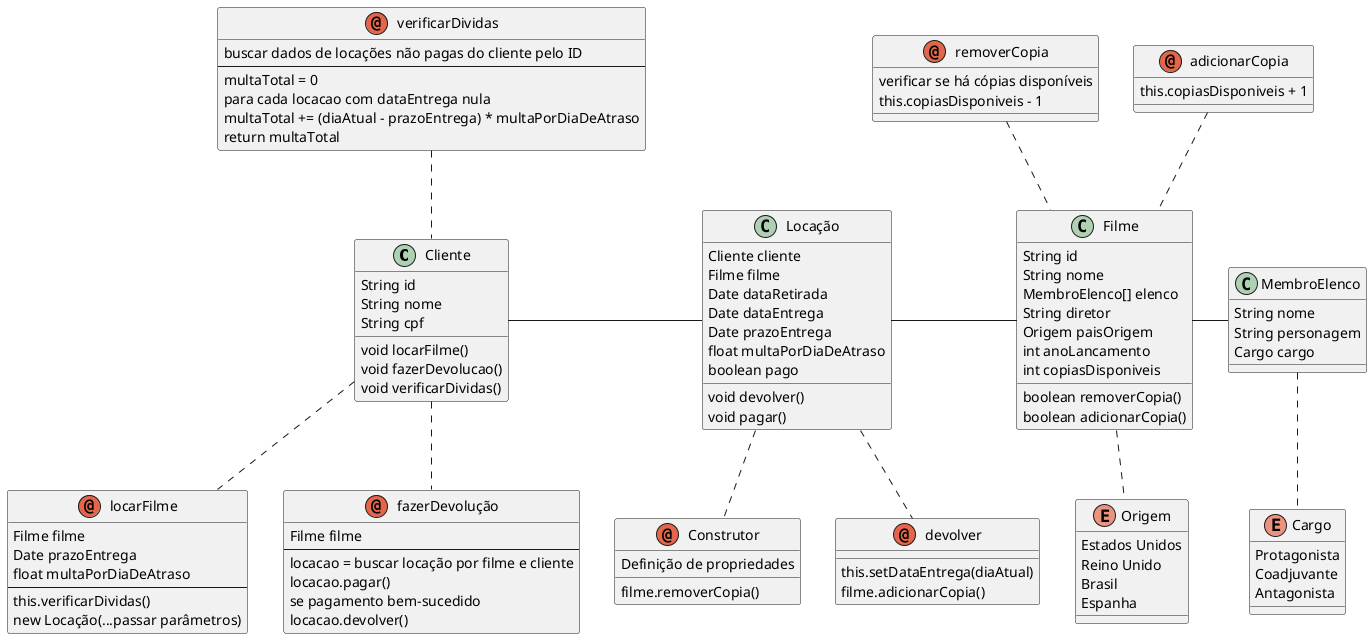 @startuml NOW Filmes

Cliente - Locação
Locação - Filme

Cliente .. locarFilme
Cliente .. fazerDevolução
verificarDividas .. Cliente

Filme - MembroElenco
Filme .. Origem

removerCopia .. Filme
adicionarCopia .. Filme

Locação .. Construtor
Locação .. devolver

MembroElenco .. Cargo

class Cliente {
  String id
  String nome
  String cpf

  void locarFilme()
  void fazerDevolucao()
  void verificarDividas()
}

annotation locarFilme {
  Filme filme
  Date prazoEntrega
  float multaPorDiaDeAtraso
  --
  this.verificarDividas()
  new Locação(...passar parâmetros)
}

annotation verificarDividas {
  buscar dados de locações não pagas do cliente pelo ID
  --
  multaTotal = 0
  para cada locacao com dataEntrega nula
  multaTotal += (diaAtual - prazoEntrega) * multaPorDiaDeAtraso
  return multaTotal
}

annotation fazerDevolução {
  Filme filme
  --
  locacao = buscar locação por filme e cliente
  locacao.pagar()
  se pagamento bem-sucedido
  locacao.devolver()
}

class Locação {
  Cliente cliente
  Filme filme
  Date dataRetirada
  Date dataEntrega
  Date prazoEntrega
  float multaPorDiaDeAtraso
  boolean pago

  void devolver()
  void pagar()
}

annotation Construtor {
  Definição de propriedades
  filme.removerCopia()
}

annotation devolver {
  this.setDataEntrega(diaAtual)
  filme.adicionarCopia()
}

class Filme {
  String id
  String nome
  MembroElenco[] elenco
  String diretor
  Origem paisOrigem
  int anoLancamento
  int copiasDisponiveis

  boolean removerCopia()
  boolean adicionarCopia()
}

annotation removerCopia {
  verificar se há cópias disponíveis
  this.copiasDisponiveis - 1
}

annotation adicionarCopia {
  this.copiasDisponiveis + 1
}

enum Origem {
  Estados Unidos
  Reino Unido
  Brasil
  Espanha
}

class MembroElenco {
  String nome
  String personagem
  Cargo cargo
}

enum Cargo {
  Protagonista
  Coadjuvante
  Antagonista
}
@enduml
